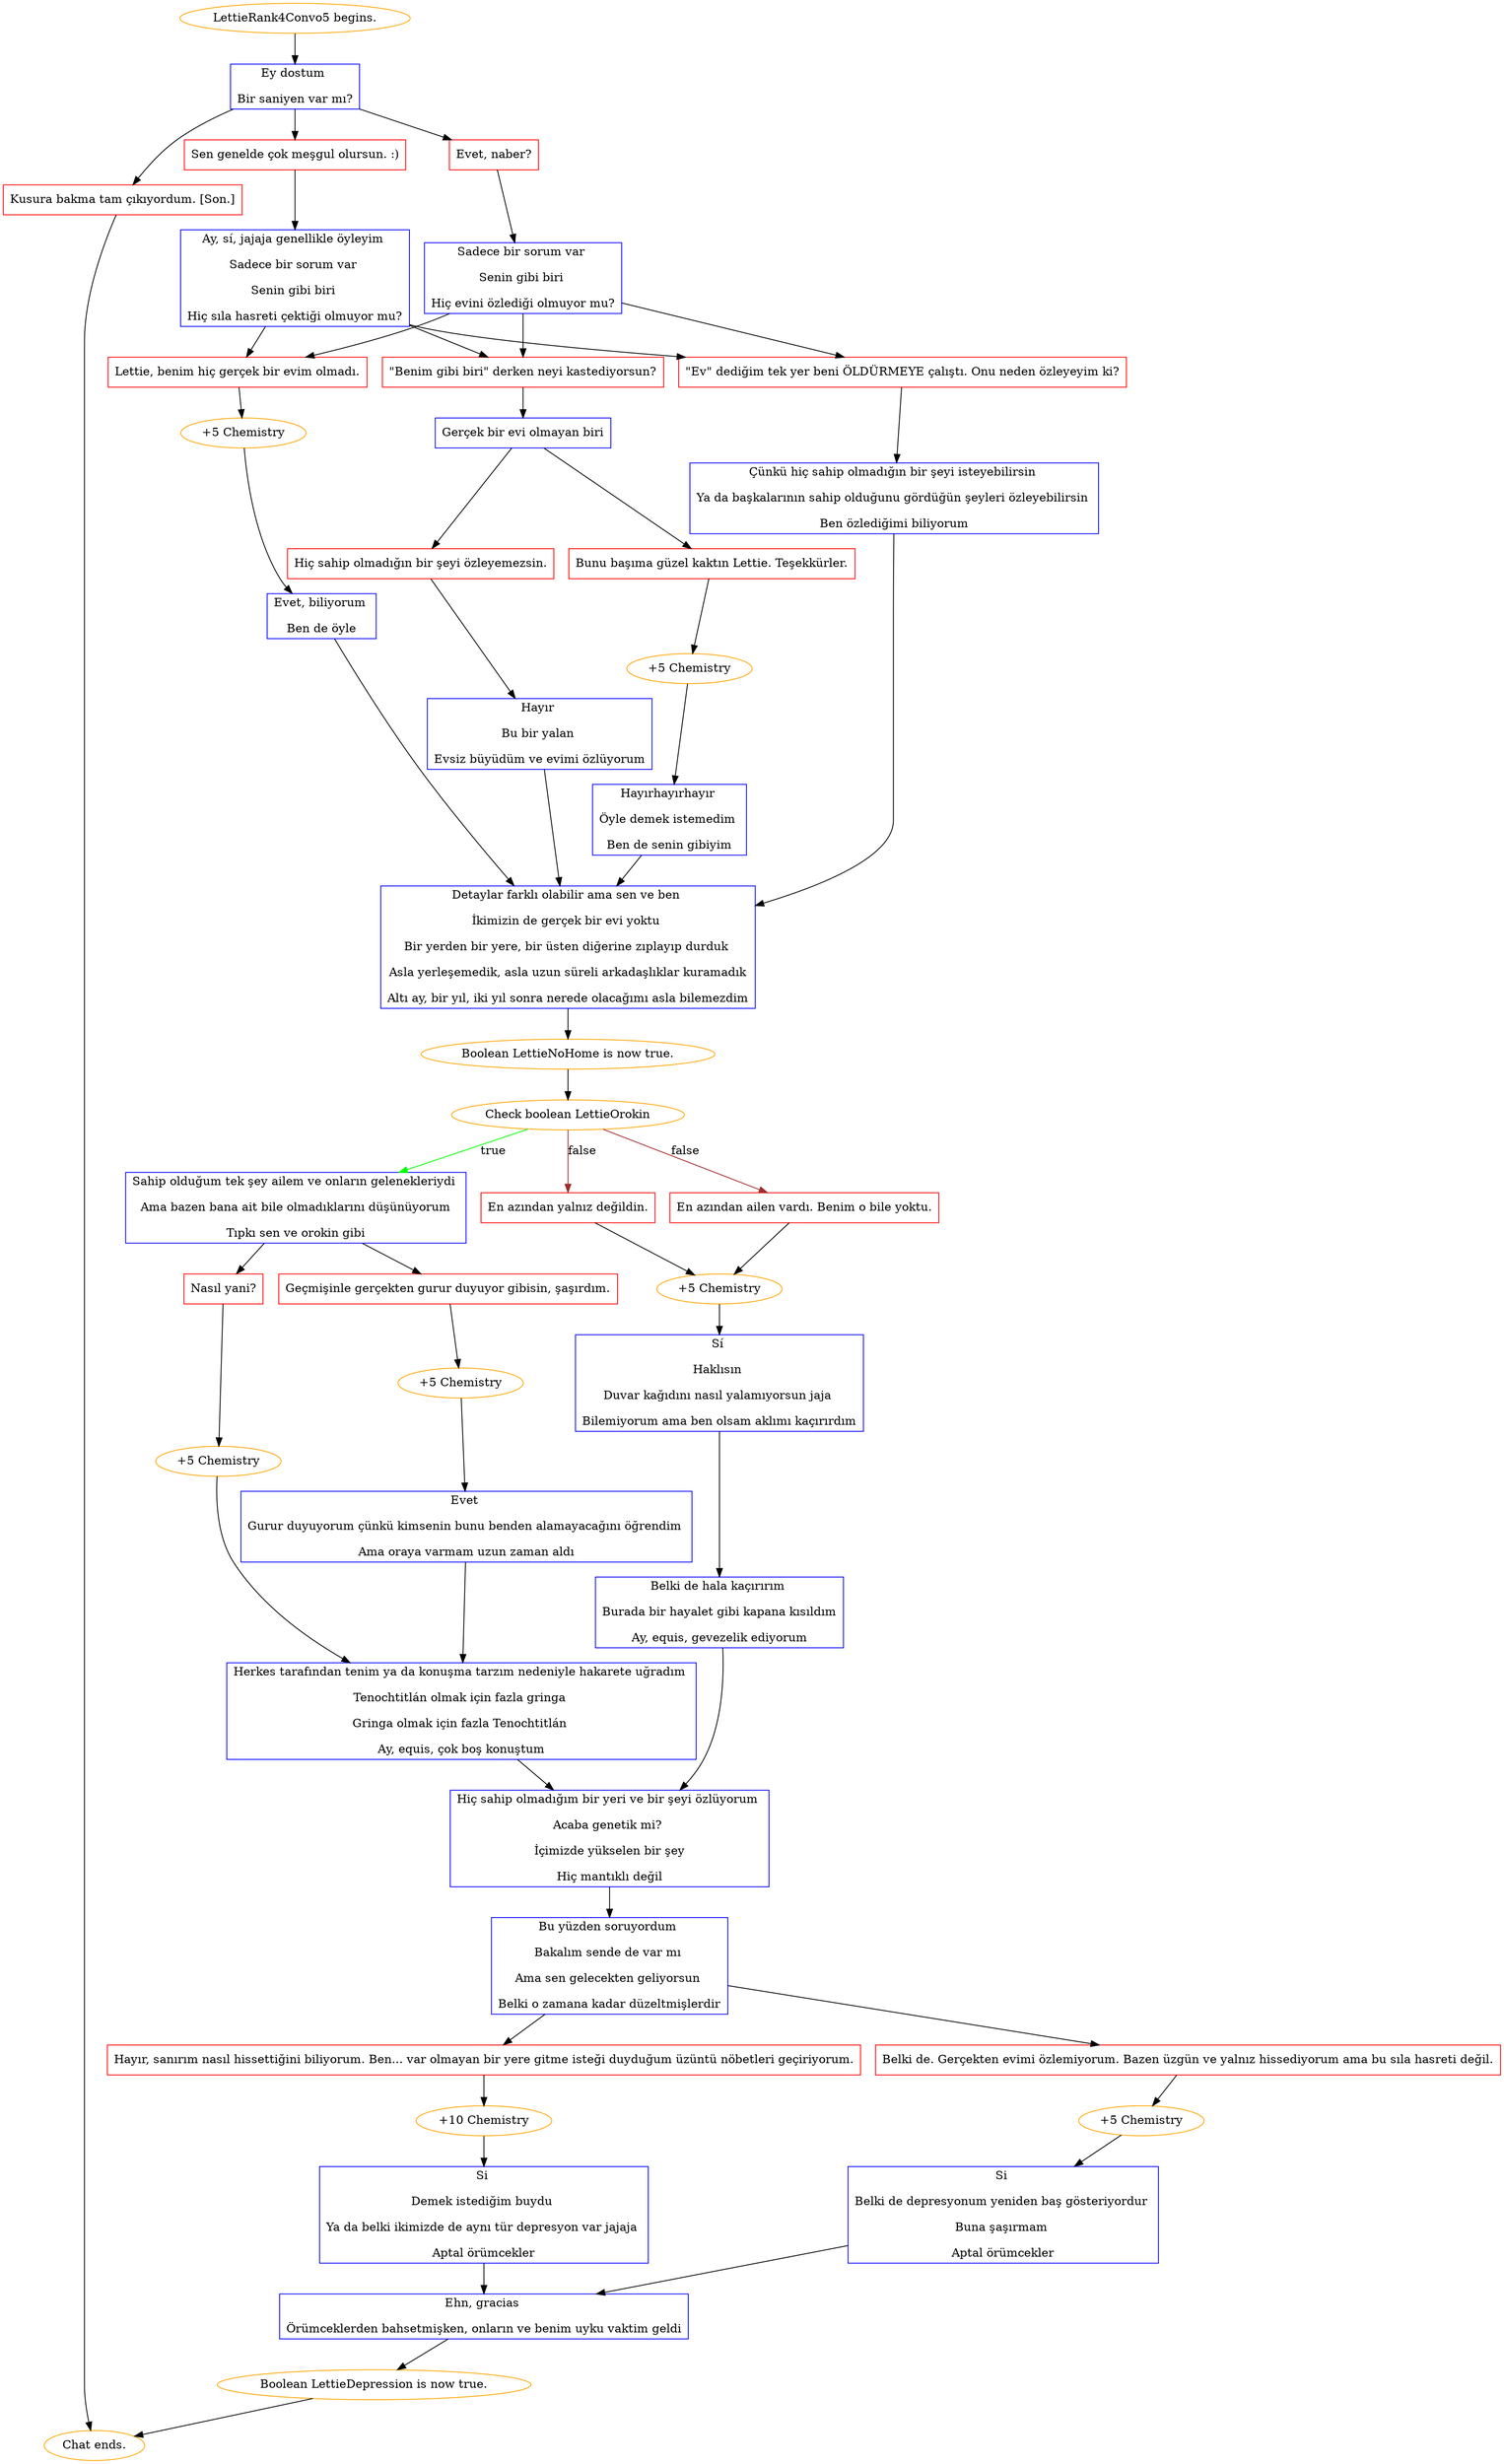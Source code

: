 digraph {
	"LettieRank4Convo5 begins." [color=orange];
		"LettieRank4Convo5 begins." -> j3467137469;
	j3467137469 [label="Ey dostum 
Bir saniyen var mı?",shape=box,color=blue];
		j3467137469 -> j595070397;
		j3467137469 -> j2154277683;
		j3467137469 -> j2649126504;
	j595070397 [label="Sen genelde çok meşgul olursun. :)",shape=box,color=red];
		j595070397 -> j390038044;
	j2154277683 [label="Evet, naber?",shape=box,color=red];
		j2154277683 -> j468863629;
	j2649126504 [label="Kusura bakma tam çıkıyordum. [Son.]",shape=box,color=red];
		j2649126504 -> "Chat ends.";
	j390038044 [label="Ay, sí, jajaja genellikle öyleyim 
Sadece bir sorum var 
Senin gibi biri 
Hiç sıla hasreti çektiği olmuyor mu?",shape=box,color=blue];
		j390038044 -> j809939393;
		j390038044 -> j4280509784;
		j390038044 -> j880830148;
	j468863629 [label="Sadece bir sorum var 
Senin gibi biri 
Hiç evini özlediği olmuyor mu?",shape=box,color=blue];
		j468863629 -> j809939393;
		j468863629 -> j4280509784;
		j468863629 -> j880830148;
	"Chat ends." [color=orange];
	j809939393 [label="Lettie, benim hiç gerçek bir evim olmadı.",shape=box,color=red];
		j809939393 -> j518586833;
	j4280509784 [label="\"Benim gibi biri\" derken neyi kastediyorsun?",shape=box,color=red];
		j4280509784 -> j203514618;
	j880830148 [label="\"Ev\" dediğim tek yer beni ÖLDÜRMEYE çalıştı. Onu neden özleyeyim ki?",shape=box,color=red];
		j880830148 -> j2317377109;
	j518586833 [label="+5 Chemistry",color=orange];
		j518586833 -> j1706865407;
	j203514618 [label="Gerçek bir evi olmayan biri",shape=box,color=blue];
		j203514618 -> j1307729246;
		j203514618 -> j3221523848;
	j2317377109 [label="Çünkü hiç sahip olmadığın bir şeyi isteyebilirsin 
Ya da başkalarının sahip olduğunu gördüğün şeyleri özleyebilirsin 
Ben özlediğimi biliyorum",shape=box,color=blue];
		j2317377109 -> j2815908063;
	j1706865407 [label="Evet, biliyorum 
Ben de öyle",shape=box,color=blue];
		j1706865407 -> j2815908063;
	j1307729246 [label="Bunu başıma güzel kaktın Lettie. Teşekkürler.",shape=box,color=red];
		j1307729246 -> j639940845;
	j3221523848 [label="Hiç sahip olmadığın bir şeyi özleyemezsin.",shape=box,color=red];
		j3221523848 -> j1184066954;
	j2815908063 [label="Detaylar farklı olabilir ama sen ve ben 
İkimizin de gerçek bir evi yoktu 
Bir yerden bir yere, bir üsten diğerine zıplayıp durduk 
Asla yerleşemedik, asla uzun süreli arkadaşlıklar kuramadık
Altı ay, bir yıl, iki yıl sonra nerede olacağımı asla bilemezdim",shape=box,color=blue];
		j2815908063 -> j3743883771;
	j639940845 [label="+5 Chemistry",color=orange];
		j639940845 -> j1424672642;
	j1184066954 [label="Hayır 
Bu bir yalan 
Evsiz büyüdüm ve evimi özlüyorum",shape=box,color=blue];
		j1184066954 -> j2815908063;
	j3743883771 [label="Boolean LettieNoHome is now true.",color=orange];
		j3743883771 -> j3455817849;
	j1424672642 [label="Hayırhayırhayır 
Öyle demek istemedim 
Ben de senin gibiyim",shape=box,color=blue];
		j1424672642 -> j2815908063;
	j3455817849 [label="Check boolean LettieOrokin",color=orange];
		j3455817849 -> j4003790185 [label=true,color=green];
		j3455817849 -> j2020452004 [label=false,color=brown];
		j3455817849 -> j1260808694 [label=false,color=brown];
	j4003790185 [label="Sahip olduğum tek şey ailem ve onların gelenekleriydi 
Ama bazen bana ait bile olmadıklarını düşünüyorum
Tıpkı sen ve orokin gibi",shape=box,color=blue];
		j4003790185 -> j2378029412;
		j4003790185 -> j4020544053;
	j2020452004 [label="En azından ailen vardı. Benim o bile yoktu.",shape=box,color=red];
		j2020452004 -> j519742954;
	j1260808694 [label="En azından yalnız değildin.",shape=box,color=red];
		j1260808694 -> j519742954;
	j2378029412 [label="Nasıl yani?",shape=box,color=red];
		j2378029412 -> j266812272;
	j4020544053 [label="Geçmişinle gerçekten gurur duyuyor gibisin, şaşırdım.",shape=box,color=red];
		j4020544053 -> j396872188;
	j519742954 [label="+5 Chemistry",color=orange];
		j519742954 -> j342971679;
	j266812272 [label="+5 Chemistry",color=orange];
		j266812272 -> j943717794;
	j396872188 [label="+5 Chemistry",color=orange];
		j396872188 -> j2716237548;
	j342971679 [label="Sí 
Haklısın 
Duvar kağıdını nasıl yalamıyorsun jaja 
Bilemiyorum ama ben olsam aklımı kaçırırdım",shape=box,color=blue];
		j342971679 -> j2270533595;
	j943717794 [label="Herkes tarafından tenim ya da konuşma tarzım nedeniyle hakarete uğradım 
Tenochtitlán olmak için fazla gringa 
Gringa olmak için fazla Tenochtitlán 
Ay, equis, çok boş konuştum",shape=box,color=blue];
		j943717794 -> j3143584573;
	j2716237548 [label="Evet 
Gurur duyuyorum çünkü kimsenin bunu benden alamayacağını öğrendim 
Ama oraya varmam uzun zaman aldı",shape=box,color=blue];
		j2716237548 -> j943717794;
	j2270533595 [label="Belki de hala kaçırırım 
Burada bir hayalet gibi kapana kısıldım
Ay, equis, gevezelik ediyorum",shape=box,color=blue];
		j2270533595 -> j3143584573;
	j3143584573 [label="Hiç sahip olmadığım bir yeri ve bir şeyi özlüyorum 
Acaba genetik mi? 
İçimizde yükselen bir şey
Hiç mantıklı değil",shape=box,color=blue];
		j3143584573 -> j1093551745;
	j1093551745 [label="Bu yüzden soruyordum 
Bakalım sende de var mı 
Ama sen gelecekten geliyorsun 
Belki o zamana kadar düzeltmişlerdir",shape=box,color=blue];
		j1093551745 -> j2034073327;
		j1093551745 -> j600876579;
	j2034073327 [label="Hayır, sanırım nasıl hissettiğini biliyorum. Ben... var olmayan bir yere gitme isteği duyduğum üzüntü nöbetleri geçiriyorum.",shape=box,color=red];
		j2034073327 -> j3287028185;
	j600876579 [label="Belki de. Gerçekten evimi özlemiyorum. Bazen üzgün ve yalnız hissediyorum ama bu sıla hasreti değil.",shape=box,color=red];
		j600876579 -> j3379303885;
	j3287028185 [label="+10 Chemistry",color=orange];
		j3287028185 -> j3713151334;
	j3379303885 [label="+5 Chemistry",color=orange];
		j3379303885 -> j243252006;
	j3713151334 [label="Si 
Demek istediğim buydu 
Ya da belki ikimizde de aynı tür depresyon var jajaja 
Aptal örümcekler",shape=box,color=blue];
		j3713151334 -> j2463115480;
	j243252006 [label="Si 
Belki de depresyonum yeniden baş gösteriyordur 
Buna şaşırmam 
Aptal örümcekler",shape=box,color=blue];
		j243252006 -> j2463115480;
	j2463115480 [label="Ehn, gracias 
Örümceklerden bahsetmişken, onların ve benim uyku vaktim geldi",shape=box,color=blue];
		j2463115480 -> j1574806976;
	j1574806976 [label="Boolean LettieDepression is now true.",color=orange];
		j1574806976 -> "Chat ends.";
}